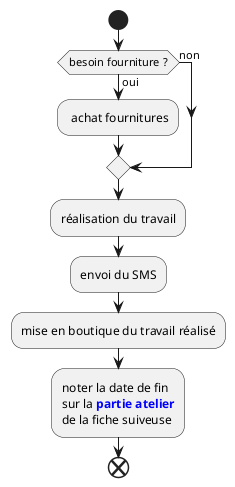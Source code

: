 @startuml retouches_activité_couture

start

if (besoin fourniture ?) then (oui) 
    : achat fournitures;
else (non)
endif
:réalisation du travail;
:envoi du SMS;
:mise en boutique du travail réalisé;
:noter la date de fin 
sur la **<color blue>partie atelier</color>**
de la fiche suiveuse;

end

@enduml